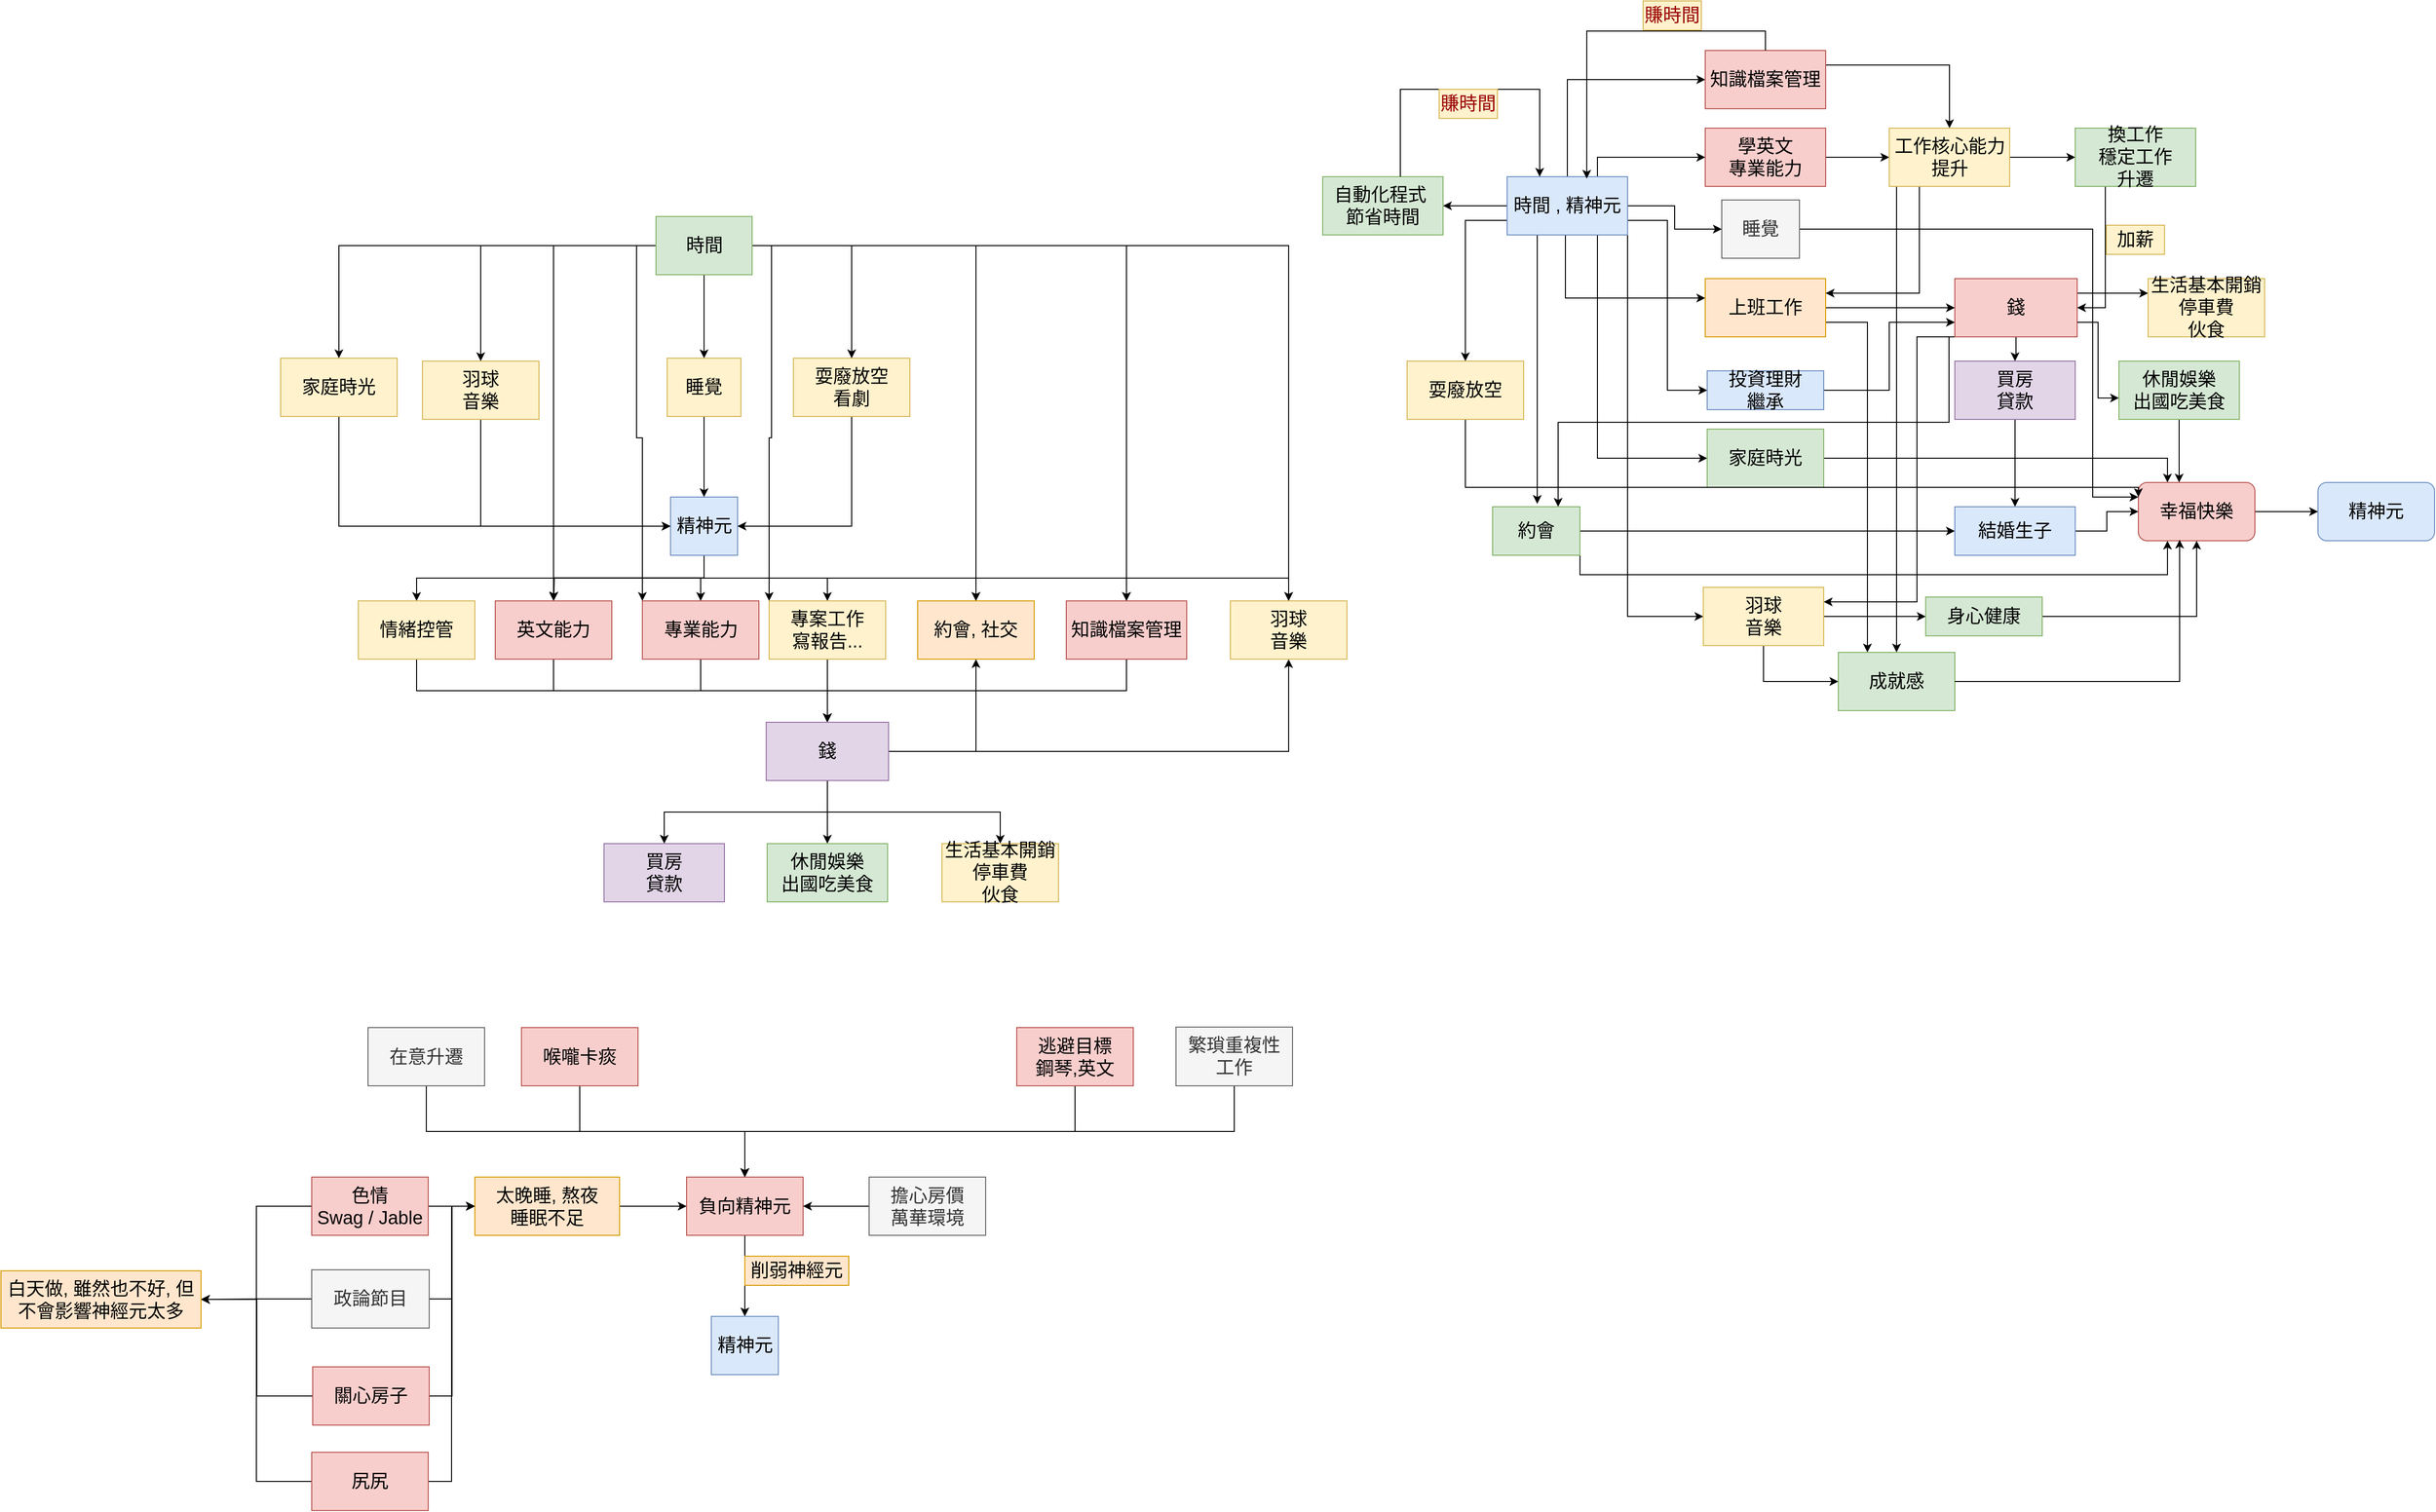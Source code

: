 <mxfile version="26.0.3">
  <diagram name="第 1 页" id="cbGRPH6rR-qDelURs1_I">
    <mxGraphModel dx="2793" dy="694" grid="0" gridSize="10" guides="1" tooltips="1" connect="1" arrows="1" fold="1" page="0" pageScale="1" pageWidth="827" pageHeight="1169" math="0" shadow="0">
      <root>
        <mxCell id="0" />
        <mxCell id="1" parent="0" />
        <mxCell id="lOA8j_E4df-gBTGERNfp-31" value="" style="edgeStyle=orthogonalEdgeStyle;rounded=0;orthogonalLoop=1;jettySize=auto;html=1;fontSize=19;" parent="1" source="lOA8j_E4df-gBTGERNfp-2" target="lOA8j_E4df-gBTGERNfp-19" edge="1">
          <mxGeometry relative="1" as="geometry" />
        </mxCell>
        <mxCell id="lOA8j_E4df-gBTGERNfp-128" style="edgeStyle=orthogonalEdgeStyle;rounded=0;orthogonalLoop=1;jettySize=auto;html=1;exitX=1;exitY=0.25;exitDx=0;exitDy=0;entryX=0;entryY=0.25;entryDx=0;entryDy=0;fontSize=19;" parent="1" source="lOA8j_E4df-gBTGERNfp-2" target="lOA8j_E4df-gBTGERNfp-127" edge="1">
          <mxGeometry relative="1" as="geometry" />
        </mxCell>
        <mxCell id="YvA-z9IqeXJvkDgxFcdG-13" style="edgeStyle=orthogonalEdgeStyle;rounded=0;orthogonalLoop=1;jettySize=auto;html=1;exitX=0;exitY=1;exitDx=0;exitDy=0;entryX=1;entryY=0.25;entryDx=0;entryDy=0;" parent="1" source="lOA8j_E4df-gBTGERNfp-2" target="lOA8j_E4df-gBTGERNfp-26" edge="1">
          <mxGeometry relative="1" as="geometry">
            <Array as="points">
              <mxPoint x="442" y="615" />
              <mxPoint x="442" y="888" />
            </Array>
          </mxGeometry>
        </mxCell>
        <mxCell id="YvA-z9IqeXJvkDgxFcdG-14" style="edgeStyle=orthogonalEdgeStyle;rounded=0;orthogonalLoop=1;jettySize=auto;html=1;exitX=0.25;exitY=1;exitDx=0;exitDy=0;entryX=0.75;entryY=0;entryDx=0;entryDy=0;" parent="1" source="lOA8j_E4df-gBTGERNfp-2" target="lOA8j_E4df-gBTGERNfp-58" edge="1">
          <mxGeometry relative="1" as="geometry">
            <Array as="points">
              <mxPoint x="475" y="615" />
              <mxPoint x="475" y="703" />
              <mxPoint x="73" y="703" />
            </Array>
          </mxGeometry>
        </mxCell>
        <mxCell id="lOA8j_E4df-gBTGERNfp-2" value="錢" style="rounded=0;whiteSpace=wrap;html=1;fillColor=#f8cecc;strokeColor=#b85450;fontSize=19;" parent="1" vertex="1">
          <mxGeometry x="481" y="555" width="126" height="60" as="geometry" />
        </mxCell>
        <mxCell id="lOA8j_E4df-gBTGERNfp-75" style="edgeStyle=orthogonalEdgeStyle;rounded=0;orthogonalLoop=1;jettySize=auto;html=1;exitX=1;exitY=0.5;exitDx=0;exitDy=0;entryX=0;entryY=0.75;entryDx=0;entryDy=0;fontSize=19;" parent="1" source="lOA8j_E4df-gBTGERNfp-9" target="lOA8j_E4df-gBTGERNfp-2" edge="1">
          <mxGeometry relative="1" as="geometry" />
        </mxCell>
        <mxCell id="lOA8j_E4df-gBTGERNfp-9" value="投資理財&lt;div&gt;繼承&lt;/div&gt;" style="rounded=0;whiteSpace=wrap;html=1;fillColor=#dae8fc;strokeColor=#6c8ebf;fontSize=19;" parent="1" vertex="1">
          <mxGeometry x="226" y="650" width="120" height="40" as="geometry" />
        </mxCell>
        <mxCell id="lOA8j_E4df-gBTGERNfp-29" value="" style="edgeStyle=orthogonalEdgeStyle;rounded=0;orthogonalLoop=1;jettySize=auto;html=1;fontSize=19;" parent="1" source="lOA8j_E4df-gBTGERNfp-14" target="lOA8j_E4df-gBTGERNfp-28" edge="1">
          <mxGeometry relative="1" as="geometry">
            <Array as="points">
              <mxPoint x="80" y="575" />
            </Array>
          </mxGeometry>
        </mxCell>
        <mxCell id="lOA8j_E4df-gBTGERNfp-47" style="edgeStyle=orthogonalEdgeStyle;rounded=0;orthogonalLoop=1;jettySize=auto;html=1;exitX=0.5;exitY=0;exitDx=0;exitDy=0;entryX=0;entryY=0.5;entryDx=0;entryDy=0;fontSize=19;" parent="1" source="lOA8j_E4df-gBTGERNfp-14" target="lOA8j_E4df-gBTGERNfp-37" edge="1">
          <mxGeometry relative="1" as="geometry" />
        </mxCell>
        <mxCell id="lOA8j_E4df-gBTGERNfp-48" value="" style="edgeStyle=orthogonalEdgeStyle;rounded=0;orthogonalLoop=1;jettySize=auto;html=1;fontSize=19;" parent="1" source="lOA8j_E4df-gBTGERNfp-14" target="lOA8j_E4df-gBTGERNfp-38" edge="1">
          <mxGeometry relative="1" as="geometry" />
        </mxCell>
        <mxCell id="lOA8j_E4df-gBTGERNfp-53" style="edgeStyle=orthogonalEdgeStyle;rounded=0;orthogonalLoop=1;jettySize=auto;html=1;exitX=0.75;exitY=0;exitDx=0;exitDy=0;entryX=0;entryY=0.5;entryDx=0;entryDy=0;fontSize=19;" parent="1" source="lOA8j_E4df-gBTGERNfp-14" target="lOA8j_E4df-gBTGERNfp-35" edge="1">
          <mxGeometry relative="1" as="geometry" />
        </mxCell>
        <mxCell id="lOA8j_E4df-gBTGERNfp-70" style="edgeStyle=orthogonalEdgeStyle;rounded=0;orthogonalLoop=1;jettySize=auto;html=1;exitX=0.75;exitY=1;exitDx=0;exitDy=0;entryX=0;entryY=0.5;entryDx=0;entryDy=0;fontSize=19;" parent="1" source="lOA8j_E4df-gBTGERNfp-14" target="lOA8j_E4df-gBTGERNfp-69" edge="1">
          <mxGeometry relative="1" as="geometry" />
        </mxCell>
        <mxCell id="lOA8j_E4df-gBTGERNfp-74" style="edgeStyle=orthogonalEdgeStyle;rounded=0;orthogonalLoop=1;jettySize=auto;html=1;exitX=1;exitY=0.75;exitDx=0;exitDy=0;entryX=0;entryY=0.5;entryDx=0;entryDy=0;fontSize=19;" parent="1" source="lOA8j_E4df-gBTGERNfp-14" target="lOA8j_E4df-gBTGERNfp-9" edge="1">
          <mxGeometry relative="1" as="geometry" />
        </mxCell>
        <mxCell id="lOA8j_E4df-gBTGERNfp-103" style="edgeStyle=orthogonalEdgeStyle;rounded=0;orthogonalLoop=1;jettySize=auto;html=1;exitX=1;exitY=1;exitDx=0;exitDy=0;entryX=0;entryY=0.5;entryDx=0;entryDy=0;fontSize=19;" parent="1" source="lOA8j_E4df-gBTGERNfp-14" target="lOA8j_E4df-gBTGERNfp-26" edge="1">
          <mxGeometry relative="1" as="geometry" />
        </mxCell>
        <mxCell id="lOA8j_E4df-gBTGERNfp-110" style="edgeStyle=orthogonalEdgeStyle;rounded=0;orthogonalLoop=1;jettySize=auto;html=1;exitX=0.25;exitY=1;exitDx=0;exitDy=0;fontSize=19;" parent="1" source="lOA8j_E4df-gBTGERNfp-14" edge="1">
          <mxGeometry relative="1" as="geometry">
            <mxPoint x="51" y="787" as="targetPoint" />
            <Array as="points">
              <mxPoint x="51" y="723" />
              <mxPoint x="51" y="723" />
            </Array>
          </mxGeometry>
        </mxCell>
        <mxCell id="YvA-z9IqeXJvkDgxFcdG-7" style="edgeStyle=orthogonalEdgeStyle;rounded=0;orthogonalLoop=1;jettySize=auto;html=1;exitX=1;exitY=0.5;exitDx=0;exitDy=0;entryX=0;entryY=0.5;entryDx=0;entryDy=0;" parent="1" source="lOA8j_E4df-gBTGERNfp-14" target="YvA-z9IqeXJvkDgxFcdG-5" edge="1">
          <mxGeometry relative="1" as="geometry" />
        </mxCell>
        <mxCell id="YvA-z9IqeXJvkDgxFcdG-8" style="edgeStyle=orthogonalEdgeStyle;rounded=0;orthogonalLoop=1;jettySize=auto;html=1;exitX=0;exitY=0.75;exitDx=0;exitDy=0;" parent="1" source="lOA8j_E4df-gBTGERNfp-14" target="YvA-z9IqeXJvkDgxFcdG-6" edge="1">
          <mxGeometry relative="1" as="geometry" />
        </mxCell>
        <mxCell id="lOA8j_E4df-gBTGERNfp-14" value="時間 ,&amp;nbsp;&lt;span style=&quot;background-color: transparent; color: light-dark(rgb(0, 0, 0), rgb(255, 255, 255));&quot;&gt;精神元&lt;/span&gt;" style="rounded=0;whiteSpace=wrap;html=1;fillColor=#dae8fc;strokeColor=#6c8ebf;fontSize=19;" parent="1" vertex="1">
          <mxGeometry x="20" y="450" width="124" height="60" as="geometry" />
        </mxCell>
        <mxCell id="lOA8j_E4df-gBTGERNfp-62" value="" style="edgeStyle=orthogonalEdgeStyle;rounded=0;orthogonalLoop=1;jettySize=auto;html=1;fontSize=19;" parent="1" source="lOA8j_E4df-gBTGERNfp-19" target="lOA8j_E4df-gBTGERNfp-61" edge="1">
          <mxGeometry relative="1" as="geometry" />
        </mxCell>
        <mxCell id="lOA8j_E4df-gBTGERNfp-19" value="買房&lt;div&gt;貸款&lt;/div&gt;" style="rounded=0;whiteSpace=wrap;html=1;fillColor=#e1d5e7;strokeColor=#9673a6;fontSize=19;" parent="1" vertex="1">
          <mxGeometry x="481" y="640" width="124" height="60" as="geometry" />
        </mxCell>
        <mxCell id="lOA8j_E4df-gBTGERNfp-107" value="" style="edgeStyle=orthogonalEdgeStyle;rounded=0;orthogonalLoop=1;jettySize=auto;html=1;fontSize=19;" parent="1" source="lOA8j_E4df-gBTGERNfp-26" target="lOA8j_E4df-gBTGERNfp-106" edge="1">
          <mxGeometry relative="1" as="geometry" />
        </mxCell>
        <mxCell id="lOA8j_E4df-gBTGERNfp-115" style="edgeStyle=orthogonalEdgeStyle;rounded=0;orthogonalLoop=1;jettySize=auto;html=1;exitX=0.5;exitY=1;exitDx=0;exitDy=0;entryX=0;entryY=0.5;entryDx=0;entryDy=0;fontSize=19;" parent="1" source="lOA8j_E4df-gBTGERNfp-26" target="lOA8j_E4df-gBTGERNfp-113" edge="1">
          <mxGeometry relative="1" as="geometry" />
        </mxCell>
        <mxCell id="lOA8j_E4df-gBTGERNfp-26" value="羽球&lt;div&gt;音樂&lt;/div&gt;" style="rounded=0;whiteSpace=wrap;html=1;fillColor=#fff2cc;strokeColor=#d6b656;fontSize=19;" parent="1" vertex="1">
          <mxGeometry x="222" y="873" width="124" height="60" as="geometry" />
        </mxCell>
        <mxCell id="lOA8j_E4df-gBTGERNfp-30" value="" style="edgeStyle=orthogonalEdgeStyle;rounded=0;orthogonalLoop=1;jettySize=auto;html=1;fontSize=19;" parent="1" source="lOA8j_E4df-gBTGERNfp-28" target="lOA8j_E4df-gBTGERNfp-2" edge="1">
          <mxGeometry relative="1" as="geometry" />
        </mxCell>
        <mxCell id="lOA8j_E4df-gBTGERNfp-120" style="edgeStyle=orthogonalEdgeStyle;rounded=0;orthogonalLoop=1;jettySize=auto;html=1;exitX=1;exitY=0.75;exitDx=0;exitDy=0;entryX=0.25;entryY=0;entryDx=0;entryDy=0;fontSize=19;" parent="1" source="lOA8j_E4df-gBTGERNfp-28" target="lOA8j_E4df-gBTGERNfp-113" edge="1">
          <mxGeometry relative="1" as="geometry" />
        </mxCell>
        <mxCell id="lOA8j_E4df-gBTGERNfp-28" value="上班工作" style="rounded=0;whiteSpace=wrap;html=1;fillColor=#ffe6cc;strokeColor=#d79b00;fontSize=19;" parent="1" vertex="1">
          <mxGeometry x="224" y="555" width="124" height="60" as="geometry" />
        </mxCell>
        <mxCell id="lOA8j_E4df-gBTGERNfp-109" value="" style="edgeStyle=orthogonalEdgeStyle;rounded=0;orthogonalLoop=1;jettySize=auto;html=1;fontSize=19;" parent="1" source="lOA8j_E4df-gBTGERNfp-35" target="lOA8j_E4df-gBTGERNfp-49" edge="1">
          <mxGeometry relative="1" as="geometry" />
        </mxCell>
        <mxCell id="lOA8j_E4df-gBTGERNfp-35" value="學英文&lt;div&gt;專業能力&lt;/div&gt;" style="rounded=0;whiteSpace=wrap;html=1;fillColor=#f8cecc;strokeColor=#b85450;fontSize=19;" parent="1" vertex="1">
          <mxGeometry x="224" y="400" width="124" height="60" as="geometry" />
        </mxCell>
        <mxCell id="lOA8j_E4df-gBTGERNfp-83" style="edgeStyle=orthogonalEdgeStyle;rounded=0;orthogonalLoop=1;jettySize=auto;html=1;exitX=1;exitY=0.25;exitDx=0;exitDy=0;entryX=0.5;entryY=0;entryDx=0;entryDy=0;fontSize=19;" parent="1" source="lOA8j_E4df-gBTGERNfp-37" target="lOA8j_E4df-gBTGERNfp-49" edge="1">
          <mxGeometry relative="1" as="geometry" />
        </mxCell>
        <mxCell id="lOA8j_E4df-gBTGERNfp-37" value="知識檔案管理" style="rounded=0;whiteSpace=wrap;html=1;fillColor=#f8cecc;strokeColor=#b85450;fontSize=19;" parent="1" vertex="1">
          <mxGeometry x="224" y="320" width="124" height="60" as="geometry" />
        </mxCell>
        <mxCell id="lOA8j_E4df-gBTGERNfp-38" value="自動化程式&amp;nbsp;&lt;div&gt;節省時間&lt;/div&gt;" style="rounded=0;whiteSpace=wrap;html=1;fillColor=#d5e8d4;strokeColor=#82b366;fontSize=19;" parent="1" vertex="1">
          <mxGeometry x="-170" y="450" width="124" height="60" as="geometry" />
        </mxCell>
        <mxCell id="lOA8j_E4df-gBTGERNfp-86" value="" style="edgeStyle=orthogonalEdgeStyle;rounded=0;orthogonalLoop=1;jettySize=auto;html=1;fontSize=19;" parent="1" source="lOA8j_E4df-gBTGERNfp-49" target="lOA8j_E4df-gBTGERNfp-85" edge="1">
          <mxGeometry relative="1" as="geometry" />
        </mxCell>
        <mxCell id="lOA8j_E4df-gBTGERNfp-92" style="edgeStyle=orthogonalEdgeStyle;rounded=0;orthogonalLoop=1;jettySize=auto;html=1;exitX=0.25;exitY=1;exitDx=0;exitDy=0;entryX=1;entryY=0.25;entryDx=0;entryDy=0;fontSize=19;" parent="1" source="lOA8j_E4df-gBTGERNfp-49" target="lOA8j_E4df-gBTGERNfp-28" edge="1">
          <mxGeometry relative="1" as="geometry" />
        </mxCell>
        <mxCell id="YvA-z9IqeXJvkDgxFcdG-17" style="edgeStyle=orthogonalEdgeStyle;rounded=0;orthogonalLoop=1;jettySize=auto;html=1;exitX=0;exitY=0.75;exitDx=0;exitDy=0;" parent="1" source="lOA8j_E4df-gBTGERNfp-49" target="lOA8j_E4df-gBTGERNfp-113" edge="1">
          <mxGeometry relative="1" as="geometry">
            <Array as="points">
              <mxPoint x="421" y="445" />
            </Array>
          </mxGeometry>
        </mxCell>
        <mxCell id="lOA8j_E4df-gBTGERNfp-49" value="工作核心能力提升" style="rounded=0;whiteSpace=wrap;html=1;fillColor=#fff2cc;strokeColor=#d6b656;fontSize=19;" parent="1" vertex="1">
          <mxGeometry x="413.5" y="400" width="124" height="60" as="geometry" />
        </mxCell>
        <mxCell id="lOA8j_E4df-gBTGERNfp-57" style="edgeStyle=orthogonalEdgeStyle;rounded=0;orthogonalLoop=1;jettySize=auto;html=1;exitX=0.75;exitY=0;exitDx=0;exitDy=0;entryX=0.375;entryY=0;entryDx=0;entryDy=0;entryPerimeter=0;fontSize=19;" parent="1" edge="1">
          <mxGeometry relative="1" as="geometry">
            <mxPoint x="-90" y="450" as="sourcePoint" />
            <mxPoint x="53.5" y="450" as="targetPoint" />
            <Array as="points">
              <mxPoint x="-90" y="360" />
              <mxPoint x="54" y="360" />
            </Array>
          </mxGeometry>
        </mxCell>
        <mxCell id="YvA-z9IqeXJvkDgxFcdG-11" style="edgeStyle=orthogonalEdgeStyle;rounded=0;orthogonalLoop=1;jettySize=auto;html=1;exitX=1;exitY=0.5;exitDx=0;exitDy=0;" parent="1" source="lOA8j_E4df-gBTGERNfp-58" target="lOA8j_E4df-gBTGERNfp-61" edge="1">
          <mxGeometry relative="1" as="geometry" />
        </mxCell>
        <mxCell id="YvA-z9IqeXJvkDgxFcdG-12" style="edgeStyle=orthogonalEdgeStyle;rounded=0;orthogonalLoop=1;jettySize=auto;html=1;exitX=1;exitY=1;exitDx=0;exitDy=0;entryX=0.25;entryY=1;entryDx=0;entryDy=0;" parent="1" source="lOA8j_E4df-gBTGERNfp-58" target="lOA8j_E4df-gBTGERNfp-95" edge="1">
          <mxGeometry relative="1" as="geometry" />
        </mxCell>
        <mxCell id="lOA8j_E4df-gBTGERNfp-58" value="約會" style="rounded=0;whiteSpace=wrap;html=1;fillColor=#d5e8d4;strokeColor=#82b366;fontSize=19;" parent="1" vertex="1">
          <mxGeometry x="5" y="790" width="90" height="50" as="geometry" />
        </mxCell>
        <mxCell id="lOA8j_E4df-gBTGERNfp-97" value="" style="edgeStyle=orthogonalEdgeStyle;rounded=0;orthogonalLoop=1;jettySize=auto;html=1;fontSize=19;" parent="1" source="lOA8j_E4df-gBTGERNfp-61" target="lOA8j_E4df-gBTGERNfp-95" edge="1">
          <mxGeometry relative="1" as="geometry" />
        </mxCell>
        <mxCell id="lOA8j_E4df-gBTGERNfp-61" value="結婚生子" style="rounded=0;whiteSpace=wrap;html=1;fillColor=#dae8fc;strokeColor=#6c8ebf;fontSize=19;" parent="1" vertex="1">
          <mxGeometry x="481" y="790" width="124" height="50" as="geometry" />
        </mxCell>
        <mxCell id="lOA8j_E4df-gBTGERNfp-112" style="edgeStyle=orthogonalEdgeStyle;rounded=0;orthogonalLoop=1;jettySize=auto;html=1;exitX=1;exitY=0.5;exitDx=0;exitDy=0;entryX=0.25;entryY=0;entryDx=0;entryDy=0;fontSize=19;" parent="1" source="lOA8j_E4df-gBTGERNfp-69" target="lOA8j_E4df-gBTGERNfp-95" edge="1">
          <mxGeometry relative="1" as="geometry" />
        </mxCell>
        <mxCell id="lOA8j_E4df-gBTGERNfp-69" value="家庭時光" style="rounded=0;whiteSpace=wrap;html=1;fillColor=#d5e8d4;strokeColor=#82b366;fontSize=19;" parent="1" vertex="1">
          <mxGeometry x="226" y="710" width="120" height="60" as="geometry" />
        </mxCell>
        <mxCell id="lOA8j_E4df-gBTGERNfp-71" value="&lt;font style=&quot;color: rgb(153, 0, 0);&quot;&gt;賺時間&lt;/font&gt;" style="text;html=1;align=center;verticalAlign=middle;whiteSpace=wrap;rounded=0;fillColor=#fff2cc;strokeColor=#d6b656;fontSize=19;" parent="1" vertex="1">
          <mxGeometry x="-50" y="360" width="60" height="30" as="geometry" />
        </mxCell>
        <mxCell id="lOA8j_E4df-gBTGERNfp-88" style="edgeStyle=orthogonalEdgeStyle;rounded=0;orthogonalLoop=1;jettySize=auto;html=1;exitX=0.25;exitY=1;exitDx=0;exitDy=0;entryX=1;entryY=0.5;entryDx=0;entryDy=0;fontSize=19;" parent="1" source="lOA8j_E4df-gBTGERNfp-85" target="lOA8j_E4df-gBTGERNfp-2" edge="1">
          <mxGeometry relative="1" as="geometry" />
        </mxCell>
        <mxCell id="lOA8j_E4df-gBTGERNfp-85" value="換工作&lt;div&gt;穩定工作&lt;/div&gt;&lt;div&gt;升遷&lt;/div&gt;" style="rounded=0;whiteSpace=wrap;html=1;fillColor=#d5e8d4;strokeColor=#82b366;fontSize=19;" parent="1" vertex="1">
          <mxGeometry x="605" y="400" width="124" height="60" as="geometry" />
        </mxCell>
        <mxCell id="lOA8j_E4df-gBTGERNfp-90" value="加薪" style="text;html=1;align=center;verticalAlign=middle;whiteSpace=wrap;rounded=0;fillColor=#fff2cc;strokeColor=#d6b656;fontSize=19;" parent="1" vertex="1">
          <mxGeometry x="637" y="500" width="60" height="30" as="geometry" />
        </mxCell>
        <mxCell id="lOA8j_E4df-gBTGERNfp-96" value="" style="edgeStyle=orthogonalEdgeStyle;rounded=0;orthogonalLoop=1;jettySize=auto;html=1;fontSize=19;" parent="1" source="lOA8j_E4df-gBTGERNfp-93" target="lOA8j_E4df-gBTGERNfp-95" edge="1">
          <mxGeometry relative="1" as="geometry">
            <Array as="points">
              <mxPoint x="712" y="760" />
              <mxPoint x="712" y="760" />
            </Array>
          </mxGeometry>
        </mxCell>
        <mxCell id="lOA8j_E4df-gBTGERNfp-93" value="休閒娛樂&lt;div&gt;出國吃美食&lt;/div&gt;" style="rounded=0;whiteSpace=wrap;html=1;fillColor=#d5e8d4;strokeColor=#82b366;fontSize=19;" parent="1" vertex="1">
          <mxGeometry x="650" y="640" width="124" height="60" as="geometry" />
        </mxCell>
        <mxCell id="lOA8j_E4df-gBTGERNfp-94" style="edgeStyle=orthogonalEdgeStyle;rounded=0;orthogonalLoop=1;jettySize=auto;html=1;exitX=1;exitY=0.75;exitDx=0;exitDy=0;entryX=0;entryY=0.633;entryDx=0;entryDy=0;entryPerimeter=0;fontSize=19;" parent="1" source="lOA8j_E4df-gBTGERNfp-2" target="lOA8j_E4df-gBTGERNfp-93" edge="1">
          <mxGeometry relative="1" as="geometry" />
        </mxCell>
        <mxCell id="QtbSZVg488JfGzzD2rm0-21" value="" style="edgeStyle=orthogonalEdgeStyle;rounded=0;orthogonalLoop=1;jettySize=auto;html=1;" parent="1" source="lOA8j_E4df-gBTGERNfp-95" target="QtbSZVg488JfGzzD2rm0-20" edge="1">
          <mxGeometry relative="1" as="geometry" />
        </mxCell>
        <mxCell id="lOA8j_E4df-gBTGERNfp-95" value="幸福快樂" style="rounded=1;whiteSpace=wrap;html=1;fillColor=#f8cecc;strokeColor=#b85450;glass=0;shadow=0;fillStyle=auto;fontSize=19;" parent="1" vertex="1">
          <mxGeometry x="670" y="765" width="120" height="60" as="geometry" />
        </mxCell>
        <mxCell id="lOA8j_E4df-gBTGERNfp-108" style="edgeStyle=orthogonalEdgeStyle;rounded=0;orthogonalLoop=1;jettySize=auto;html=1;exitX=1;exitY=0.5;exitDx=0;exitDy=0;entryX=0.5;entryY=1;entryDx=0;entryDy=0;fontSize=19;" parent="1" source="lOA8j_E4df-gBTGERNfp-106" target="lOA8j_E4df-gBTGERNfp-95" edge="1">
          <mxGeometry relative="1" as="geometry" />
        </mxCell>
        <mxCell id="lOA8j_E4df-gBTGERNfp-106" value="身心健康" style="rounded=0;whiteSpace=wrap;html=1;fillColor=#d5e8d4;strokeColor=#82b366;fontSize=19;" parent="1" vertex="1">
          <mxGeometry x="451" y="883" width="120" height="40" as="geometry" />
        </mxCell>
        <mxCell id="lOA8j_E4df-gBTGERNfp-113" value="成就感" style="rounded=0;whiteSpace=wrap;html=1;fillColor=#d5e8d4;strokeColor=#82b366;fontSize=19;" parent="1" vertex="1">
          <mxGeometry x="361" y="940" width="120" height="60" as="geometry" />
        </mxCell>
        <mxCell id="lOA8j_E4df-gBTGERNfp-116" style="edgeStyle=orthogonalEdgeStyle;rounded=0;orthogonalLoop=1;jettySize=auto;html=1;exitX=1;exitY=0.5;exitDx=0;exitDy=0;entryX=0.354;entryY=0.983;entryDx=0;entryDy=0;entryPerimeter=0;fontSize=19;" parent="1" source="lOA8j_E4df-gBTGERNfp-113" target="lOA8j_E4df-gBTGERNfp-95" edge="1">
          <mxGeometry relative="1" as="geometry" />
        </mxCell>
        <mxCell id="lOA8j_E4df-gBTGERNfp-127" value="生活基本開銷&lt;div&gt;停車費&lt;/div&gt;&lt;div&gt;伙食&lt;/div&gt;" style="rounded=0;whiteSpace=wrap;html=1;fillColor=#fff2cc;strokeColor=#d6b656;fontSize=19;" parent="1" vertex="1">
          <mxGeometry x="680" y="555" width="120" height="60" as="geometry" />
        </mxCell>
        <mxCell id="YvA-z9IqeXJvkDgxFcdG-1" style="edgeStyle=orthogonalEdgeStyle;rounded=0;orthogonalLoop=1;jettySize=auto;html=1;exitX=0.5;exitY=0;exitDx=0;exitDy=0;entryX=0.661;entryY=0.033;entryDx=0;entryDy=0;entryPerimeter=0;" parent="1" source="lOA8j_E4df-gBTGERNfp-37" target="lOA8j_E4df-gBTGERNfp-14" edge="1">
          <mxGeometry relative="1" as="geometry" />
        </mxCell>
        <mxCell id="YvA-z9IqeXJvkDgxFcdG-2" value="&lt;font style=&quot;color: rgb(153, 0, 0);&quot;&gt;賺時間&lt;/font&gt;" style="text;html=1;align=center;verticalAlign=middle;whiteSpace=wrap;rounded=0;fillColor=#fff2cc;strokeColor=#d6b656;fontSize=19;" parent="1" vertex="1">
          <mxGeometry x="160" y="269" width="60" height="30" as="geometry" />
        </mxCell>
        <mxCell id="YvA-z9IqeXJvkDgxFcdG-9" style="edgeStyle=orthogonalEdgeStyle;rounded=0;orthogonalLoop=1;jettySize=auto;html=1;entryX=0;entryY=0.25;entryDx=0;entryDy=0;" parent="1" source="YvA-z9IqeXJvkDgxFcdG-5" target="lOA8j_E4df-gBTGERNfp-95" edge="1">
          <mxGeometry relative="1" as="geometry">
            <Array as="points">
              <mxPoint x="623" y="504" />
              <mxPoint x="623" y="780" />
            </Array>
          </mxGeometry>
        </mxCell>
        <mxCell id="YvA-z9IqeXJvkDgxFcdG-5" value="&lt;font style=&quot;font-size: 19px;&quot;&gt;睡覺&lt;/font&gt;" style="rounded=0;whiteSpace=wrap;html=1;fillColor=#f5f5f5;fontColor=#333333;strokeColor=#666666;" parent="1" vertex="1">
          <mxGeometry x="241" y="474" width="80" height="60" as="geometry" />
        </mxCell>
        <mxCell id="YvA-z9IqeXJvkDgxFcdG-10" style="edgeStyle=orthogonalEdgeStyle;rounded=0;orthogonalLoop=1;jettySize=auto;html=1;exitX=0.5;exitY=1;exitDx=0;exitDy=0;entryX=0;entryY=0.25;entryDx=0;entryDy=0;" parent="1" source="YvA-z9IqeXJvkDgxFcdG-6" target="lOA8j_E4df-gBTGERNfp-95" edge="1">
          <mxGeometry relative="1" as="geometry">
            <Array as="points">
              <mxPoint x="-23" y="770" />
              <mxPoint x="670" y="770" />
            </Array>
          </mxGeometry>
        </mxCell>
        <mxCell id="YvA-z9IqeXJvkDgxFcdG-6" value="&lt;font style=&quot;font-size: 19px;&quot;&gt;耍廢放空&lt;/font&gt;" style="rounded=0;whiteSpace=wrap;html=1;fillColor=#fff2cc;strokeColor=#d6b656;" parent="1" vertex="1">
          <mxGeometry x="-83" y="640" width="120" height="60" as="geometry" />
        </mxCell>
        <mxCell id="QtbSZVg488JfGzzD2rm0-29" value="" style="edgeStyle=orthogonalEdgeStyle;rounded=0;orthogonalLoop=1;jettySize=auto;html=1;fontSize=19;" parent="1" source="QtbSZVg488JfGzzD2rm0-1" target="QtbSZVg488JfGzzD2rm0-28" edge="1">
          <mxGeometry relative="1" as="geometry" />
        </mxCell>
        <mxCell id="QtbSZVg488JfGzzD2rm0-35" style="edgeStyle=orthogonalEdgeStyle;rounded=0;orthogonalLoop=1;jettySize=auto;html=1;exitX=0.5;exitY=1;exitDx=0;exitDy=0;fontSize=19;" parent="1" source="QtbSZVg488JfGzzD2rm0-1" edge="1">
          <mxGeometry relative="1" as="geometry">
            <mxPoint x="-961.714" y="886.571" as="targetPoint" />
          </mxGeometry>
        </mxCell>
        <mxCell id="QtbSZVg488JfGzzD2rm0-39" style="edgeStyle=orthogonalEdgeStyle;rounded=0;orthogonalLoop=1;jettySize=auto;html=1;exitX=0.5;exitY=1;exitDx=0;exitDy=0;" parent="1" source="QtbSZVg488JfGzzD2rm0-1" target="QtbSZVg488JfGzzD2rm0-37" edge="1">
          <mxGeometry relative="1" as="geometry" />
        </mxCell>
        <mxCell id="QtbSZVg488JfGzzD2rm0-41" style="edgeStyle=orthogonalEdgeStyle;rounded=0;orthogonalLoop=1;jettySize=auto;html=1;exitX=0.5;exitY=1;exitDx=0;exitDy=0;entryX=0.5;entryY=0;entryDx=0;entryDy=0;" parent="1" source="QtbSZVg488JfGzzD2rm0-1" target="QtbSZVg488JfGzzD2rm0-36" edge="1">
          <mxGeometry relative="1" as="geometry" />
        </mxCell>
        <mxCell id="QtbSZVg488JfGzzD2rm0-42" style="edgeStyle=orthogonalEdgeStyle;rounded=0;orthogonalLoop=1;jettySize=auto;html=1;exitX=0.5;exitY=1;exitDx=0;exitDy=0;" parent="1" source="QtbSZVg488JfGzzD2rm0-1" target="QtbSZVg488JfGzzD2rm0-38" edge="1">
          <mxGeometry relative="1" as="geometry" />
        </mxCell>
        <mxCell id="QtbSZVg488JfGzzD2rm0-44" style="edgeStyle=orthogonalEdgeStyle;rounded=0;orthogonalLoop=1;jettySize=auto;html=1;exitX=0.5;exitY=1;exitDx=0;exitDy=0;entryX=0.5;entryY=0;entryDx=0;entryDy=0;" parent="1" source="QtbSZVg488JfGzzD2rm0-1" target="QtbSZVg488JfGzzD2rm0-43" edge="1">
          <mxGeometry relative="1" as="geometry" />
        </mxCell>
        <mxCell id="QtbSZVg488JfGzzD2rm0-62" style="edgeStyle=orthogonalEdgeStyle;rounded=0;orthogonalLoop=1;jettySize=auto;html=1;exitX=0.5;exitY=1;exitDx=0;exitDy=0;" parent="1" source="QtbSZVg488JfGzzD2rm0-1" target="QtbSZVg488JfGzzD2rm0-61" edge="1">
          <mxGeometry relative="1" as="geometry" />
        </mxCell>
        <mxCell id="QtbSZVg488JfGzzD2rm0-1" value="&lt;font&gt;精神元&lt;/font&gt;" style="rounded=0;whiteSpace=wrap;html=1;fontSize=19;fillColor=#dae8fc;strokeColor=#6c8ebf;" parent="1" vertex="1">
          <mxGeometry x="-841.5" y="780" width="69" height="60" as="geometry" />
        </mxCell>
        <mxCell id="QtbSZVg488JfGzzD2rm0-6" value="" style="edgeStyle=orthogonalEdgeStyle;rounded=0;orthogonalLoop=1;jettySize=auto;html=1;fontSize=19;" parent="1" source="QtbSZVg488JfGzzD2rm0-3" target="QtbSZVg488JfGzzD2rm0-1" edge="1">
          <mxGeometry relative="1" as="geometry" />
        </mxCell>
        <mxCell id="QtbSZVg488JfGzzD2rm0-3" value="睡覺" style="whiteSpace=wrap;html=1;rounded=0;fontSize=19;fillColor=#fff2cc;strokeColor=#d6b656;" parent="1" vertex="1">
          <mxGeometry x="-845" y="637" width="76" height="60" as="geometry" />
        </mxCell>
        <mxCell id="QtbSZVg488JfGzzD2rm0-14" style="edgeStyle=orthogonalEdgeStyle;rounded=0;orthogonalLoop=1;jettySize=auto;html=1;exitX=0.5;exitY=1;exitDx=0;exitDy=0;entryX=0;entryY=0.5;entryDx=0;entryDy=0;" parent="1" source="QtbSZVg488JfGzzD2rm0-7" target="QtbSZVg488JfGzzD2rm0-1" edge="1">
          <mxGeometry relative="1" as="geometry" />
        </mxCell>
        <mxCell id="QtbSZVg488JfGzzD2rm0-7" value="羽球&lt;div&gt;音樂&lt;/div&gt;" style="rounded=0;whiteSpace=wrap;html=1;fontSize=19;fillColor=#fff2cc;strokeColor=#d6b656;" parent="1" vertex="1">
          <mxGeometry x="-1097" y="640" width="120" height="60" as="geometry" />
        </mxCell>
        <mxCell id="QtbSZVg488JfGzzD2rm0-15" style="edgeStyle=orthogonalEdgeStyle;rounded=0;orthogonalLoop=1;jettySize=auto;html=1;exitX=0.5;exitY=1;exitDx=0;exitDy=0;entryX=1;entryY=0.5;entryDx=0;entryDy=0;" parent="1" source="QtbSZVg488JfGzzD2rm0-10" target="QtbSZVg488JfGzzD2rm0-1" edge="1">
          <mxGeometry relative="1" as="geometry" />
        </mxCell>
        <mxCell id="QtbSZVg488JfGzzD2rm0-10" value="耍廢放空&lt;div&gt;看劇&lt;/div&gt;" style="rounded=0;whiteSpace=wrap;html=1;fontSize=19;fillColor=#fff2cc;strokeColor=#d6b656;" parent="1" vertex="1">
          <mxGeometry x="-715" y="637" width="120" height="60" as="geometry" />
        </mxCell>
        <mxCell id="QtbSZVg488JfGzzD2rm0-16" value="" style="edgeStyle=orthogonalEdgeStyle;rounded=0;orthogonalLoop=1;jettySize=auto;html=1;" parent="1" source="QtbSZVg488JfGzzD2rm0-12" target="QtbSZVg488JfGzzD2rm0-3" edge="1">
          <mxGeometry relative="1" as="geometry" />
        </mxCell>
        <mxCell id="QtbSZVg488JfGzzD2rm0-17" style="edgeStyle=orthogonalEdgeStyle;rounded=0;orthogonalLoop=1;jettySize=auto;html=1;exitX=0;exitY=0.5;exitDx=0;exitDy=0;" parent="1" source="QtbSZVg488JfGzzD2rm0-12" target="QtbSZVg488JfGzzD2rm0-7" edge="1">
          <mxGeometry relative="1" as="geometry" />
        </mxCell>
        <mxCell id="QtbSZVg488JfGzzD2rm0-18" style="edgeStyle=orthogonalEdgeStyle;rounded=0;orthogonalLoop=1;jettySize=auto;html=1;exitX=1;exitY=0.5;exitDx=0;exitDy=0;" parent="1" source="QtbSZVg488JfGzzD2rm0-12" target="QtbSZVg488JfGzzD2rm0-10" edge="1">
          <mxGeometry relative="1" as="geometry" />
        </mxCell>
        <mxCell id="QtbSZVg488JfGzzD2rm0-26" style="edgeStyle=orthogonalEdgeStyle;rounded=0;orthogonalLoop=1;jettySize=auto;html=1;exitX=0;exitY=0.5;exitDx=0;exitDy=0;entryX=0.5;entryY=0;entryDx=0;entryDy=0;" parent="1" source="QtbSZVg488JfGzzD2rm0-12" target="QtbSZVg488JfGzzD2rm0-25" edge="1">
          <mxGeometry relative="1" as="geometry" />
        </mxCell>
        <mxCell id="QtbSZVg488JfGzzD2rm0-64" style="edgeStyle=orthogonalEdgeStyle;rounded=0;orthogonalLoop=1;jettySize=auto;html=1;exitX=1;exitY=0.5;exitDx=0;exitDy=0;entryX=0.5;entryY=0;entryDx=0;entryDy=0;" parent="1" source="QtbSZVg488JfGzzD2rm0-12" target="QtbSZVg488JfGzzD2rm0-38" edge="1">
          <mxGeometry relative="1" as="geometry" />
        </mxCell>
        <mxCell id="QtbSZVg488JfGzzD2rm0-65" style="edgeStyle=orthogonalEdgeStyle;rounded=0;orthogonalLoop=1;jettySize=auto;html=1;exitX=1;exitY=0.5;exitDx=0;exitDy=0;entryX=0.5;entryY=0;entryDx=0;entryDy=0;" parent="1" source="QtbSZVg488JfGzzD2rm0-12" target="QtbSZVg488JfGzzD2rm0-43" edge="1">
          <mxGeometry relative="1" as="geometry" />
        </mxCell>
        <mxCell id="QtbSZVg488JfGzzD2rm0-67" style="edgeStyle=orthogonalEdgeStyle;rounded=0;orthogonalLoop=1;jettySize=auto;html=1;exitX=1;exitY=0.5;exitDx=0;exitDy=0;" parent="1" source="QtbSZVg488JfGzzD2rm0-12" target="QtbSZVg488JfGzzD2rm0-61" edge="1">
          <mxGeometry relative="1" as="geometry" />
        </mxCell>
        <mxCell id="QtbSZVg488JfGzzD2rm0-68" style="edgeStyle=orthogonalEdgeStyle;rounded=0;orthogonalLoop=1;jettySize=auto;html=1;exitX=0;exitY=0.5;exitDx=0;exitDy=0;" parent="1" source="QtbSZVg488JfGzzD2rm0-12" target="QtbSZVg488JfGzzD2rm0-33" edge="1">
          <mxGeometry relative="1" as="geometry" />
        </mxCell>
        <mxCell id="QtbSZVg488JfGzzD2rm0-71" style="edgeStyle=orthogonalEdgeStyle;rounded=0;orthogonalLoop=1;jettySize=auto;html=1;exitX=1;exitY=0.5;exitDx=0;exitDy=0;entryX=0;entryY=0;entryDx=0;entryDy=0;" parent="1" source="QtbSZVg488JfGzzD2rm0-12" target="QtbSZVg488JfGzzD2rm0-36" edge="1">
          <mxGeometry relative="1" as="geometry" />
        </mxCell>
        <mxCell id="QtbSZVg488JfGzzD2rm0-72" style="edgeStyle=orthogonalEdgeStyle;rounded=0;orthogonalLoop=1;jettySize=auto;html=1;exitX=0;exitY=0.5;exitDx=0;exitDy=0;entryX=0;entryY=0;entryDx=0;entryDy=0;" parent="1" source="QtbSZVg488JfGzzD2rm0-12" target="QtbSZVg488JfGzzD2rm0-28" edge="1">
          <mxGeometry relative="1" as="geometry" />
        </mxCell>
        <mxCell id="QtbSZVg488JfGzzD2rm0-12" value="時間" style="rounded=0;whiteSpace=wrap;html=1;fontSize=19;fillColor=#d5e8d4;strokeColor=#82b366;" parent="1" vertex="1">
          <mxGeometry x="-856.5" y="491" width="99" height="60" as="geometry" />
        </mxCell>
        <mxCell id="QtbSZVg488JfGzzD2rm0-20" value="精神元" style="rounded=1;whiteSpace=wrap;html=1;fillColor=#dae8fc;strokeColor=#6c8ebf;glass=0;shadow=0;fillStyle=auto;fontSize=19;" parent="1" vertex="1">
          <mxGeometry x="855" y="765" width="120" height="60" as="geometry" />
        </mxCell>
        <mxCell id="QtbSZVg488JfGzzD2rm0-27" style="edgeStyle=orthogonalEdgeStyle;rounded=0;orthogonalLoop=1;jettySize=auto;html=1;exitX=0.5;exitY=1;exitDx=0;exitDy=0;entryX=0;entryY=0.5;entryDx=0;entryDy=0;" parent="1" source="QtbSZVg488JfGzzD2rm0-25" target="QtbSZVg488JfGzzD2rm0-1" edge="1">
          <mxGeometry relative="1" as="geometry" />
        </mxCell>
        <mxCell id="QtbSZVg488JfGzzD2rm0-25" value="&lt;font style=&quot;font-size: 19px;&quot;&gt;家庭時光&lt;/font&gt;" style="rounded=0;whiteSpace=wrap;html=1;fillColor=#fff2cc;strokeColor=#d6b656;" parent="1" vertex="1">
          <mxGeometry x="-1243" y="637" width="120" height="60" as="geometry" />
        </mxCell>
        <mxCell id="QtbSZVg488JfGzzD2rm0-48" style="edgeStyle=orthogonalEdgeStyle;rounded=0;orthogonalLoop=1;jettySize=auto;html=1;exitX=0.5;exitY=1;exitDx=0;exitDy=0;entryX=0.5;entryY=0;entryDx=0;entryDy=0;" parent="1" source="QtbSZVg488JfGzzD2rm0-28" target="QtbSZVg488JfGzzD2rm0-45" edge="1">
          <mxGeometry relative="1" as="geometry" />
        </mxCell>
        <mxCell id="QtbSZVg488JfGzzD2rm0-28" value="專業能力" style="rounded=0;whiteSpace=wrap;html=1;fontSize=19;fillColor=#f8cecc;strokeColor=#b85450;" parent="1" vertex="1">
          <mxGeometry x="-870.5" y="887" width="120" height="60" as="geometry" />
        </mxCell>
        <mxCell id="QtbSZVg488JfGzzD2rm0-49" style="edgeStyle=orthogonalEdgeStyle;rounded=0;orthogonalLoop=1;jettySize=auto;html=1;exitX=0.5;exitY=1;exitDx=0;exitDy=0;entryX=0.5;entryY=0;entryDx=0;entryDy=0;" parent="1" source="QtbSZVg488JfGzzD2rm0-33" target="QtbSZVg488JfGzzD2rm0-45" edge="1">
          <mxGeometry relative="1" as="geometry" />
        </mxCell>
        <mxCell id="QtbSZVg488JfGzzD2rm0-33" value="英文能力" style="rounded=0;whiteSpace=wrap;html=1;fontSize=19;fillColor=#f8cecc;strokeColor=#b85450;" parent="1" vertex="1">
          <mxGeometry x="-1022" y="887" width="120" height="60" as="geometry" />
        </mxCell>
        <mxCell id="QtbSZVg488JfGzzD2rm0-46" value="" style="edgeStyle=orthogonalEdgeStyle;rounded=0;orthogonalLoop=1;jettySize=auto;html=1;" parent="1" source="QtbSZVg488JfGzzD2rm0-36" target="QtbSZVg488JfGzzD2rm0-45" edge="1">
          <mxGeometry relative="1" as="geometry" />
        </mxCell>
        <mxCell id="QtbSZVg488JfGzzD2rm0-36" value="專案工作&lt;div&gt;寫報告...&lt;/div&gt;" style="rounded=0;whiteSpace=wrap;html=1;fontSize=19;fillColor=#fff2cc;strokeColor=#d6b656;" parent="1" vertex="1">
          <mxGeometry x="-740" y="887" width="120" height="60" as="geometry" />
        </mxCell>
        <mxCell id="QtbSZVg488JfGzzD2rm0-50" style="edgeStyle=orthogonalEdgeStyle;rounded=0;orthogonalLoop=1;jettySize=auto;html=1;exitX=0.5;exitY=1;exitDx=0;exitDy=0;entryX=0.5;entryY=0;entryDx=0;entryDy=0;" parent="1" source="QtbSZVg488JfGzzD2rm0-37" target="QtbSZVg488JfGzzD2rm0-45" edge="1">
          <mxGeometry relative="1" as="geometry" />
        </mxCell>
        <mxCell id="QtbSZVg488JfGzzD2rm0-37" value="情緒控管" style="rounded=0;whiteSpace=wrap;html=1;fontSize=19;fillColor=#fff2cc;strokeColor=#d6b656;" parent="1" vertex="1">
          <mxGeometry x="-1163" y="887" width="120" height="60" as="geometry" />
        </mxCell>
        <mxCell id="QtbSZVg488JfGzzD2rm0-38" value="約會, 社交" style="rounded=0;whiteSpace=wrap;html=1;fontSize=19;fillColor=#ffe6cc;strokeColor=#d79b00;" parent="1" vertex="1">
          <mxGeometry x="-587" y="887" width="120" height="60" as="geometry" />
        </mxCell>
        <mxCell id="QtbSZVg488JfGzzD2rm0-47" style="edgeStyle=orthogonalEdgeStyle;rounded=0;orthogonalLoop=1;jettySize=auto;html=1;exitX=0.5;exitY=1;exitDx=0;exitDy=0;entryX=0.5;entryY=0;entryDx=0;entryDy=0;" parent="1" source="QtbSZVg488JfGzzD2rm0-43" target="QtbSZVg488JfGzzD2rm0-45" edge="1">
          <mxGeometry relative="1" as="geometry" />
        </mxCell>
        <mxCell id="QtbSZVg488JfGzzD2rm0-43" value="知識檔案管理" style="rounded=0;whiteSpace=wrap;html=1;fillColor=#f8cecc;strokeColor=#b85450;fontSize=19;" parent="1" vertex="1">
          <mxGeometry x="-434" y="887" width="124" height="60" as="geometry" />
        </mxCell>
        <mxCell id="QtbSZVg488JfGzzD2rm0-51" style="edgeStyle=orthogonalEdgeStyle;rounded=0;orthogonalLoop=1;jettySize=auto;html=1;exitX=1;exitY=0.5;exitDx=0;exitDy=0;entryX=0.5;entryY=1;entryDx=0;entryDy=0;" parent="1" source="QtbSZVg488JfGzzD2rm0-45" target="QtbSZVg488JfGzzD2rm0-38" edge="1">
          <mxGeometry relative="1" as="geometry" />
        </mxCell>
        <mxCell id="QtbSZVg488JfGzzD2rm0-53" value="" style="edgeStyle=orthogonalEdgeStyle;rounded=0;orthogonalLoop=1;jettySize=auto;html=1;" parent="1" source="QtbSZVg488JfGzzD2rm0-45" target="QtbSZVg488JfGzzD2rm0-52" edge="1">
          <mxGeometry relative="1" as="geometry" />
        </mxCell>
        <mxCell id="QtbSZVg488JfGzzD2rm0-55" style="edgeStyle=orthogonalEdgeStyle;rounded=0;orthogonalLoop=1;jettySize=auto;html=1;exitX=0.5;exitY=1;exitDx=0;exitDy=0;entryX=0.5;entryY=0;entryDx=0;entryDy=0;" parent="1" source="QtbSZVg488JfGzzD2rm0-45" target="QtbSZVg488JfGzzD2rm0-54" edge="1">
          <mxGeometry relative="1" as="geometry" />
        </mxCell>
        <mxCell id="QtbSZVg488JfGzzD2rm0-57" style="edgeStyle=orthogonalEdgeStyle;rounded=0;orthogonalLoop=1;jettySize=auto;html=1;exitX=0.5;exitY=1;exitDx=0;exitDy=0;entryX=0.5;entryY=0;entryDx=0;entryDy=0;" parent="1" source="QtbSZVg488JfGzzD2rm0-45" target="QtbSZVg488JfGzzD2rm0-56" edge="1">
          <mxGeometry relative="1" as="geometry" />
        </mxCell>
        <mxCell id="QtbSZVg488JfGzzD2rm0-63" style="edgeStyle=orthogonalEdgeStyle;rounded=0;orthogonalLoop=1;jettySize=auto;html=1;exitX=1;exitY=0.5;exitDx=0;exitDy=0;" parent="1" source="QtbSZVg488JfGzzD2rm0-45" target="QtbSZVg488JfGzzD2rm0-61" edge="1">
          <mxGeometry relative="1" as="geometry" />
        </mxCell>
        <mxCell id="QtbSZVg488JfGzzD2rm0-45" value="錢" style="rounded=0;whiteSpace=wrap;html=1;fillColor=#e1d5e7;strokeColor=#9673a6;fontSize=19;" parent="1" vertex="1">
          <mxGeometry x="-743" y="1012" width="126" height="60" as="geometry" />
        </mxCell>
        <mxCell id="QtbSZVg488JfGzzD2rm0-52" value="休閒娛樂&lt;div&gt;出國吃美食&lt;/div&gt;" style="rounded=0;whiteSpace=wrap;html=1;fillColor=#d5e8d4;strokeColor=#82b366;fontSize=19;" parent="1" vertex="1">
          <mxGeometry x="-742" y="1137" width="124" height="60" as="geometry" />
        </mxCell>
        <mxCell id="QtbSZVg488JfGzzD2rm0-54" value="買房&lt;div&gt;貸款&lt;/div&gt;" style="rounded=0;whiteSpace=wrap;html=1;fillColor=#e1d5e7;strokeColor=#9673a6;fontSize=19;" parent="1" vertex="1">
          <mxGeometry x="-910" y="1137" width="124" height="60" as="geometry" />
        </mxCell>
        <mxCell id="QtbSZVg488JfGzzD2rm0-56" value="生活基本開銷&lt;div&gt;停車費&lt;/div&gt;&lt;div&gt;伙食&lt;/div&gt;" style="rounded=0;whiteSpace=wrap;html=1;fillColor=#fff2cc;strokeColor=#d6b656;fontSize=19;" parent="1" vertex="1">
          <mxGeometry x="-562" y="1137" width="120" height="60" as="geometry" />
        </mxCell>
        <mxCell id="QtbSZVg488JfGzzD2rm0-61" value="羽球&lt;div&gt;音樂&lt;/div&gt;" style="rounded=0;whiteSpace=wrap;html=1;fontSize=19;fillColor=#fff2cc;strokeColor=#d6b656;" parent="1" vertex="1">
          <mxGeometry x="-265" y="887" width="120" height="60" as="geometry" />
        </mxCell>
        <mxCell id="QtbSZVg488JfGzzD2rm0-92" value="" style="edgeStyle=orthogonalEdgeStyle;rounded=0;orthogonalLoop=1;jettySize=auto;html=1;" parent="1" source="QtbSZVg488JfGzzD2rm0-74" target="QtbSZVg488JfGzzD2rm0-89" edge="1">
          <mxGeometry relative="1" as="geometry" />
        </mxCell>
        <mxCell id="QtbSZVg488JfGzzD2rm0-74" value="負向精神元" style="rounded=0;whiteSpace=wrap;html=1;fontSize=19;fillColor=#f8cecc;strokeColor=#b85450;" parent="1" vertex="1">
          <mxGeometry x="-825" y="1480.5" width="120" height="60" as="geometry" />
        </mxCell>
        <mxCell id="3Uopd2-5DdiuAPE9B07K-3" style="edgeStyle=orthogonalEdgeStyle;rounded=0;orthogonalLoop=1;jettySize=auto;html=1;entryX=0;entryY=0.5;entryDx=0;entryDy=0;" edge="1" parent="1" source="QtbSZVg488JfGzzD2rm0-75" target="QtbSZVg488JfGzzD2rm0-94">
          <mxGeometry relative="1" as="geometry" />
        </mxCell>
        <mxCell id="3Uopd2-5DdiuAPE9B07K-12" style="edgeStyle=orthogonalEdgeStyle;rounded=0;orthogonalLoop=1;jettySize=auto;html=1;entryX=1;entryY=0.5;entryDx=0;entryDy=0;" edge="1" parent="1" source="QtbSZVg488JfGzzD2rm0-75" target="3Uopd2-5DdiuAPE9B07K-10">
          <mxGeometry relative="1" as="geometry" />
        </mxCell>
        <mxCell id="QtbSZVg488JfGzzD2rm0-75" value="政論節目" style="rounded=0;whiteSpace=wrap;html=1;fontSize=19;fillColor=#f5f5f5;strokeColor=#666666;fontColor=#333333;" parent="1" vertex="1">
          <mxGeometry x="-1211" y="1576" width="121" height="60" as="geometry" />
        </mxCell>
        <mxCell id="3Uopd2-5DdiuAPE9B07K-1" style="edgeStyle=orthogonalEdgeStyle;rounded=0;orthogonalLoop=1;jettySize=auto;html=1;exitX=1;exitY=0.5;exitDx=0;exitDy=0;entryX=0;entryY=0.5;entryDx=0;entryDy=0;" edge="1" parent="1" source="QtbSZVg488JfGzzD2rm0-76" target="QtbSZVg488JfGzzD2rm0-94">
          <mxGeometry relative="1" as="geometry" />
        </mxCell>
        <mxCell id="3Uopd2-5DdiuAPE9B07K-11" style="edgeStyle=orthogonalEdgeStyle;rounded=0;orthogonalLoop=1;jettySize=auto;html=1;exitX=0;exitY=0.5;exitDx=0;exitDy=0;entryX=1;entryY=0.5;entryDx=0;entryDy=0;" edge="1" parent="1" source="QtbSZVg488JfGzzD2rm0-76" target="3Uopd2-5DdiuAPE9B07K-10">
          <mxGeometry relative="1" as="geometry" />
        </mxCell>
        <mxCell id="QtbSZVg488JfGzzD2rm0-76" value="&lt;div&gt;色情&lt;/div&gt;Swag / Jable" style="rounded=0;whiteSpace=wrap;html=1;fontSize=19;fillColor=#f8cecc;strokeColor=#b85450;" parent="1" vertex="1">
          <mxGeometry x="-1211" y="1480.5" width="120" height="60" as="geometry" />
        </mxCell>
        <mxCell id="QtbSZVg488JfGzzD2rm0-81" style="edgeStyle=orthogonalEdgeStyle;rounded=0;orthogonalLoop=1;jettySize=auto;html=1;exitX=0.5;exitY=1;exitDx=0;exitDy=0;fontSize=19;" parent="1" source="QtbSZVg488JfGzzD2rm0-80" target="QtbSZVg488JfGzzD2rm0-74" edge="1">
          <mxGeometry relative="1" as="geometry" />
        </mxCell>
        <mxCell id="QtbSZVg488JfGzzD2rm0-80" value="喉嚨卡痰" style="rounded=0;whiteSpace=wrap;html=1;fontSize=19;fillColor=#f8cecc;strokeColor=#b85450;" parent="1" vertex="1">
          <mxGeometry x="-995" y="1326.5" width="120" height="60" as="geometry" />
        </mxCell>
        <mxCell id="QtbSZVg488JfGzzD2rm0-83" style="edgeStyle=orthogonalEdgeStyle;rounded=0;orthogonalLoop=1;jettySize=auto;html=1;exitX=0.5;exitY=1;exitDx=0;exitDy=0;" parent="1" source="QtbSZVg488JfGzzD2rm0-82" target="QtbSZVg488JfGzzD2rm0-74" edge="1">
          <mxGeometry relative="1" as="geometry" />
        </mxCell>
        <mxCell id="QtbSZVg488JfGzzD2rm0-82" value="逃避目標&lt;div&gt;鋼琴,英文&lt;/div&gt;" style="rounded=0;whiteSpace=wrap;html=1;fontSize=19;fillColor=#f8cecc;strokeColor=#b85450;" parent="1" vertex="1">
          <mxGeometry x="-485" y="1326.5" width="120" height="60" as="geometry" />
        </mxCell>
        <mxCell id="QtbSZVg488JfGzzD2rm0-85" style="edgeStyle=orthogonalEdgeStyle;rounded=0;orthogonalLoop=1;jettySize=auto;html=1;exitX=0.5;exitY=1;exitDx=0;exitDy=0;entryX=0.5;entryY=0;entryDx=0;entryDy=0;" parent="1" source="QtbSZVg488JfGzzD2rm0-84" target="QtbSZVg488JfGzzD2rm0-74" edge="1">
          <mxGeometry relative="1" as="geometry" />
        </mxCell>
        <mxCell id="QtbSZVg488JfGzzD2rm0-84" value="繁瑣重複性&lt;div&gt;工作&lt;/div&gt;" style="rounded=0;whiteSpace=wrap;html=1;fontSize=19;fillColor=#f5f5f5;strokeColor=#666666;fontColor=#333333;" parent="1" vertex="1">
          <mxGeometry x="-321" y="1326" width="120" height="60.5" as="geometry" />
        </mxCell>
        <mxCell id="QtbSZVg488JfGzzD2rm0-87" style="edgeStyle=orthogonalEdgeStyle;rounded=0;orthogonalLoop=1;jettySize=auto;html=1;exitX=0.5;exitY=1;exitDx=0;exitDy=0;entryX=0.5;entryY=0;entryDx=0;entryDy=0;" parent="1" source="QtbSZVg488JfGzzD2rm0-86" target="QtbSZVg488JfGzzD2rm0-74" edge="1">
          <mxGeometry relative="1" as="geometry" />
        </mxCell>
        <mxCell id="QtbSZVg488JfGzzD2rm0-86" value="在意升遷" style="rounded=0;whiteSpace=wrap;html=1;fontSize=19;fillColor=#f5f5f5;strokeColor=#666666;fontColor=#333333;" parent="1" vertex="1">
          <mxGeometry x="-1153" y="1326.5" width="120" height="60" as="geometry" />
        </mxCell>
        <mxCell id="QtbSZVg488JfGzzD2rm0-89" value="&lt;font&gt;精神元&lt;/font&gt;" style="rounded=0;whiteSpace=wrap;html=1;fontSize=19;fillColor=#dae8fc;strokeColor=#6c8ebf;" parent="1" vertex="1">
          <mxGeometry x="-799.5" y="1624" width="69" height="60" as="geometry" />
        </mxCell>
        <mxCell id="QtbSZVg488JfGzzD2rm0-93" value="削弱神經元" style="text;html=1;align=center;verticalAlign=middle;whiteSpace=wrap;rounded=0;fillColor=#ffe6cc;strokeColor=#d79b00;fontSize=19;" parent="1" vertex="1">
          <mxGeometry x="-765" y="1562" width="107" height="30" as="geometry" />
        </mxCell>
        <mxCell id="3Uopd2-5DdiuAPE9B07K-2" style="edgeStyle=orthogonalEdgeStyle;rounded=0;orthogonalLoop=1;jettySize=auto;html=1;exitX=1;exitY=0.5;exitDx=0;exitDy=0;" edge="1" parent="1" source="QtbSZVg488JfGzzD2rm0-94" target="QtbSZVg488JfGzzD2rm0-74">
          <mxGeometry relative="1" as="geometry" />
        </mxCell>
        <mxCell id="QtbSZVg488JfGzzD2rm0-94" value="太晚睡, 熬夜&lt;div&gt;睡眠不足&lt;/div&gt;" style="rounded=0;whiteSpace=wrap;html=1;fontSize=19;fillColor=#ffe6cc;strokeColor=#d79b00;" parent="1" vertex="1">
          <mxGeometry x="-1043" y="1480.5" width="149" height="60" as="geometry" />
        </mxCell>
        <mxCell id="QtbSZVg488JfGzzD2rm0-97" value="" style="edgeStyle=orthogonalEdgeStyle;rounded=0;orthogonalLoop=1;jettySize=auto;html=1;" parent="1" source="QtbSZVg488JfGzzD2rm0-96" target="QtbSZVg488JfGzzD2rm0-74" edge="1">
          <mxGeometry relative="1" as="geometry" />
        </mxCell>
        <mxCell id="QtbSZVg488JfGzzD2rm0-96" value="擔心房價&lt;div&gt;萬華環境&lt;/div&gt;" style="rounded=0;whiteSpace=wrap;html=1;fontSize=19;fillColor=#f5f5f5;strokeColor=#666666;fontColor=#333333;" parent="1" vertex="1">
          <mxGeometry x="-637" y="1480.5" width="120" height="60" as="geometry" />
        </mxCell>
        <mxCell id="3Uopd2-5DdiuAPE9B07K-4" style="edgeStyle=orthogonalEdgeStyle;rounded=0;orthogonalLoop=1;jettySize=auto;html=1;entryX=0;entryY=0.5;entryDx=0;entryDy=0;" edge="1" parent="1" source="QtbSZVg488JfGzzD2rm0-98" target="QtbSZVg488JfGzzD2rm0-94">
          <mxGeometry relative="1" as="geometry" />
        </mxCell>
        <mxCell id="3Uopd2-5DdiuAPE9B07K-13" style="edgeStyle=orthogonalEdgeStyle;rounded=0;orthogonalLoop=1;jettySize=auto;html=1;entryX=1;entryY=0.5;entryDx=0;entryDy=0;" edge="1" parent="1" source="QtbSZVg488JfGzzD2rm0-98" target="3Uopd2-5DdiuAPE9B07K-10">
          <mxGeometry relative="1" as="geometry" />
        </mxCell>
        <mxCell id="QtbSZVg488JfGzzD2rm0-98" value="關心房子" style="rounded=0;whiteSpace=wrap;html=1;fontSize=19;fillColor=#f8cecc;strokeColor=#b85450;" parent="1" vertex="1">
          <mxGeometry x="-1210" y="1676" width="120" height="60" as="geometry" />
        </mxCell>
        <mxCell id="3Uopd2-5DdiuAPE9B07K-5" style="edgeStyle=orthogonalEdgeStyle;rounded=0;orthogonalLoop=1;jettySize=auto;html=1;exitX=1;exitY=0.5;exitDx=0;exitDy=0;entryX=0;entryY=0.5;entryDx=0;entryDy=0;" edge="1" parent="1" source="QtbSZVg488JfGzzD2rm0-100" target="QtbSZVg488JfGzzD2rm0-94">
          <mxGeometry relative="1" as="geometry" />
        </mxCell>
        <mxCell id="3Uopd2-5DdiuAPE9B07K-14" style="edgeStyle=orthogonalEdgeStyle;rounded=0;orthogonalLoop=1;jettySize=auto;html=1;entryX=1;entryY=0.5;entryDx=0;entryDy=0;" edge="1" parent="1" source="QtbSZVg488JfGzzD2rm0-100" target="3Uopd2-5DdiuAPE9B07K-10">
          <mxGeometry relative="1" as="geometry" />
        </mxCell>
        <mxCell id="QtbSZVg488JfGzzD2rm0-100" value="尻尻" style="rounded=0;whiteSpace=wrap;html=1;fillColor=#f8cecc;strokeColor=#b85450;fontSize=19;" parent="1" vertex="1">
          <mxGeometry x="-1211" y="1764" width="120" height="60" as="geometry" />
        </mxCell>
        <mxCell id="3Uopd2-5DdiuAPE9B07K-10" value="白天做, 雖然也不好, 但不會影響神經元太多" style="rounded=0;whiteSpace=wrap;html=1;fontSize=19;fillColor=#ffe6cc;strokeColor=#d79b00;" vertex="1" parent="1">
          <mxGeometry x="-1531" y="1577" width="206" height="59" as="geometry" />
        </mxCell>
      </root>
    </mxGraphModel>
  </diagram>
</mxfile>

